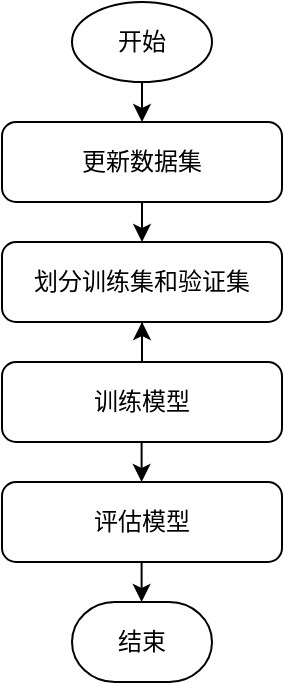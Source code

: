 <mxfile version="14.2.4" type="github"><diagram id="C5RBs43oDa-KdzZeNtuy" name="Page-1"><mxGraphModel dx="1426" dy="752" grid="1" gridSize="10" guides="1" tooltips="1" connect="1" arrows="1" fold="1" page="1" pageScale="1" pageWidth="827" pageHeight="1169" math="0" shadow="0"><root><mxCell id="WIyWlLk6GJQsqaUBKTNV-0"/><mxCell id="WIyWlLk6GJQsqaUBKTNV-1" parent="WIyWlLk6GJQsqaUBKTNV-0"/><mxCell id="D1-YBusbFk8xAOi95iSE-8" style="edgeStyle=orthogonalEdgeStyle;rounded=0;orthogonalLoop=1;jettySize=auto;html=1;exitX=0.5;exitY=1;exitDx=0;exitDy=0;exitPerimeter=0;" parent="WIyWlLk6GJQsqaUBKTNV-1" source="D1-YBusbFk8xAOi95iSE-2" edge="1"><mxGeometry relative="1" as="geometry"><mxPoint x="515" y="190" as="targetPoint"/></mxGeometry></mxCell><mxCell id="D1-YBusbFk8xAOi95iSE-2" value="开始" style="strokeWidth=1;html=1;shape=mxgraph.flowchart.start_1;whiteSpace=wrap;" parent="WIyWlLk6GJQsqaUBKTNV-1" vertex="1"><mxGeometry x="480" y="130" width="70" height="40" as="geometry"/></mxCell><mxCell id="D1-YBusbFk8xAOi95iSE-3" value="结束" style="strokeWidth=1;html=1;shape=mxgraph.flowchart.terminator;whiteSpace=wrap;" parent="WIyWlLk6GJQsqaUBKTNV-1" vertex="1"><mxGeometry x="480" y="430" width="70" height="40" as="geometry"/></mxCell><mxCell id="o1XNKd1ifMhob8s2GxKL-3" style="edgeStyle=orthogonalEdgeStyle;rounded=0;orthogonalLoop=1;jettySize=auto;html=1;exitX=0.5;exitY=1;exitDx=0;exitDy=0;entryX=0.5;entryY=0;entryDx=0;entryDy=0;" edge="1" parent="WIyWlLk6GJQsqaUBKTNV-1" source="D1-YBusbFk8xAOi95iSE-4" target="D1-YBusbFk8xAOi95iSE-9"><mxGeometry relative="1" as="geometry"/></mxCell><mxCell id="D1-YBusbFk8xAOi95iSE-4" value="更新数据集" style="rounded=1;whiteSpace=wrap;html=1;absoluteArcSize=1;arcSize=14;strokeWidth=1;" parent="WIyWlLk6GJQsqaUBKTNV-1" vertex="1"><mxGeometry x="445" y="190" width="140" height="40" as="geometry"/></mxCell><mxCell id="D1-YBusbFk8xAOi95iSE-9" value="划分训练集和验证集" style="rounded=1;whiteSpace=wrap;html=1;absoluteArcSize=1;arcSize=14;strokeWidth=1;" parent="WIyWlLk6GJQsqaUBKTNV-1" vertex="1"><mxGeometry x="445" y="250" width="140" height="40" as="geometry"/></mxCell><mxCell id="o1XNKd1ifMhob8s2GxKL-0" value="" style="edgeStyle=orthogonalEdgeStyle;rounded=0;orthogonalLoop=1;jettySize=auto;html=1;" edge="1" parent="WIyWlLk6GJQsqaUBKTNV-1" source="fZ24Pr49zIEkieA5GfXy-0" target="D1-YBusbFk8xAOi95iSE-9"><mxGeometry relative="1" as="geometry"/></mxCell><mxCell id="fZ24Pr49zIEkieA5GfXy-0" value="训练模型" style="rounded=1;whiteSpace=wrap;html=1;absoluteArcSize=1;arcSize=14;strokeWidth=1;" parent="WIyWlLk6GJQsqaUBKTNV-1" vertex="1"><mxGeometry x="445" y="310" width="140" height="40" as="geometry"/></mxCell><mxCell id="fZ24Pr49zIEkieA5GfXy-1" value="评估模型" style="rounded=1;whiteSpace=wrap;html=1;absoluteArcSize=1;arcSize=14;strokeWidth=1;" parent="WIyWlLk6GJQsqaUBKTNV-1" vertex="1"><mxGeometry x="445" y="370" width="140" height="40" as="geometry"/></mxCell><mxCell id="fZ24Pr49zIEkieA5GfXy-4" style="edgeStyle=orthogonalEdgeStyle;rounded=0;orthogonalLoop=1;jettySize=auto;html=1;exitX=0.5;exitY=1;exitDx=0;exitDy=0;" parent="WIyWlLk6GJQsqaUBKTNV-1" edge="1"><mxGeometry relative="1" as="geometry"><mxPoint x="514.8" y="410" as="sourcePoint"/><mxPoint x="514.8" y="430" as="targetPoint"/></mxGeometry></mxCell><mxCell id="fZ24Pr49zIEkieA5GfXy-5" style="edgeStyle=orthogonalEdgeStyle;rounded=0;orthogonalLoop=1;jettySize=auto;html=1;exitX=0.5;exitY=1;exitDx=0;exitDy=0;" parent="WIyWlLk6GJQsqaUBKTNV-1" edge="1"><mxGeometry relative="1" as="geometry"><mxPoint x="514.8" y="350" as="sourcePoint"/><mxPoint x="514.8" y="370" as="targetPoint"/></mxGeometry></mxCell></root></mxGraphModel></diagram></mxfile>